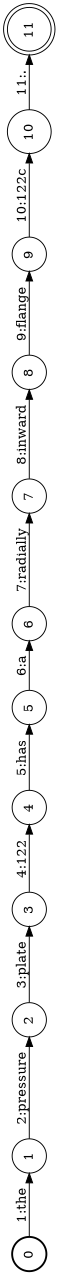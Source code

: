 digraph FST {
rankdir = LR;
size = "8.5,11";
label = "";
center = 1;
orientation = Landscape;
ranksep = "0.4";
nodesep = "0.25";
0 [label = "0", shape = circle, style = bold, fontsize = 14]
	0 -> 1 [label = "1:the", fontsize = 14];
1 [label = "1", shape = circle, style = solid, fontsize = 14]
	1 -> 2 [label = "2:pressure", fontsize = 14];
2 [label = "2", shape = circle, style = solid, fontsize = 14]
	2 -> 3 [label = "3:plate", fontsize = 14];
3 [label = "3", shape = circle, style = solid, fontsize = 14]
	3 -> 4 [label = "4:122", fontsize = 14];
4 [label = "4", shape = circle, style = solid, fontsize = 14]
	4 -> 5 [label = "5:has", fontsize = 14];
5 [label = "5", shape = circle, style = solid, fontsize = 14]
	5 -> 6 [label = "6:a", fontsize = 14];
6 [label = "6", shape = circle, style = solid, fontsize = 14]
	6 -> 7 [label = "7:radially", fontsize = 14];
7 [label = "7", shape = circle, style = solid, fontsize = 14]
	7 -> 8 [label = "8:inward", fontsize = 14];
8 [label = "8", shape = circle, style = solid, fontsize = 14]
	8 -> 9 [label = "9:flange", fontsize = 14];
9 [label = "9", shape = circle, style = solid, fontsize = 14]
	9 -> 10 [label = "10:122c", fontsize = 14];
10 [label = "10", shape = circle, style = solid, fontsize = 14]
	10 -> 11 [label = "11:.", fontsize = 14];
11 [label = "11", shape = doublecircle, style = solid, fontsize = 14]
}
